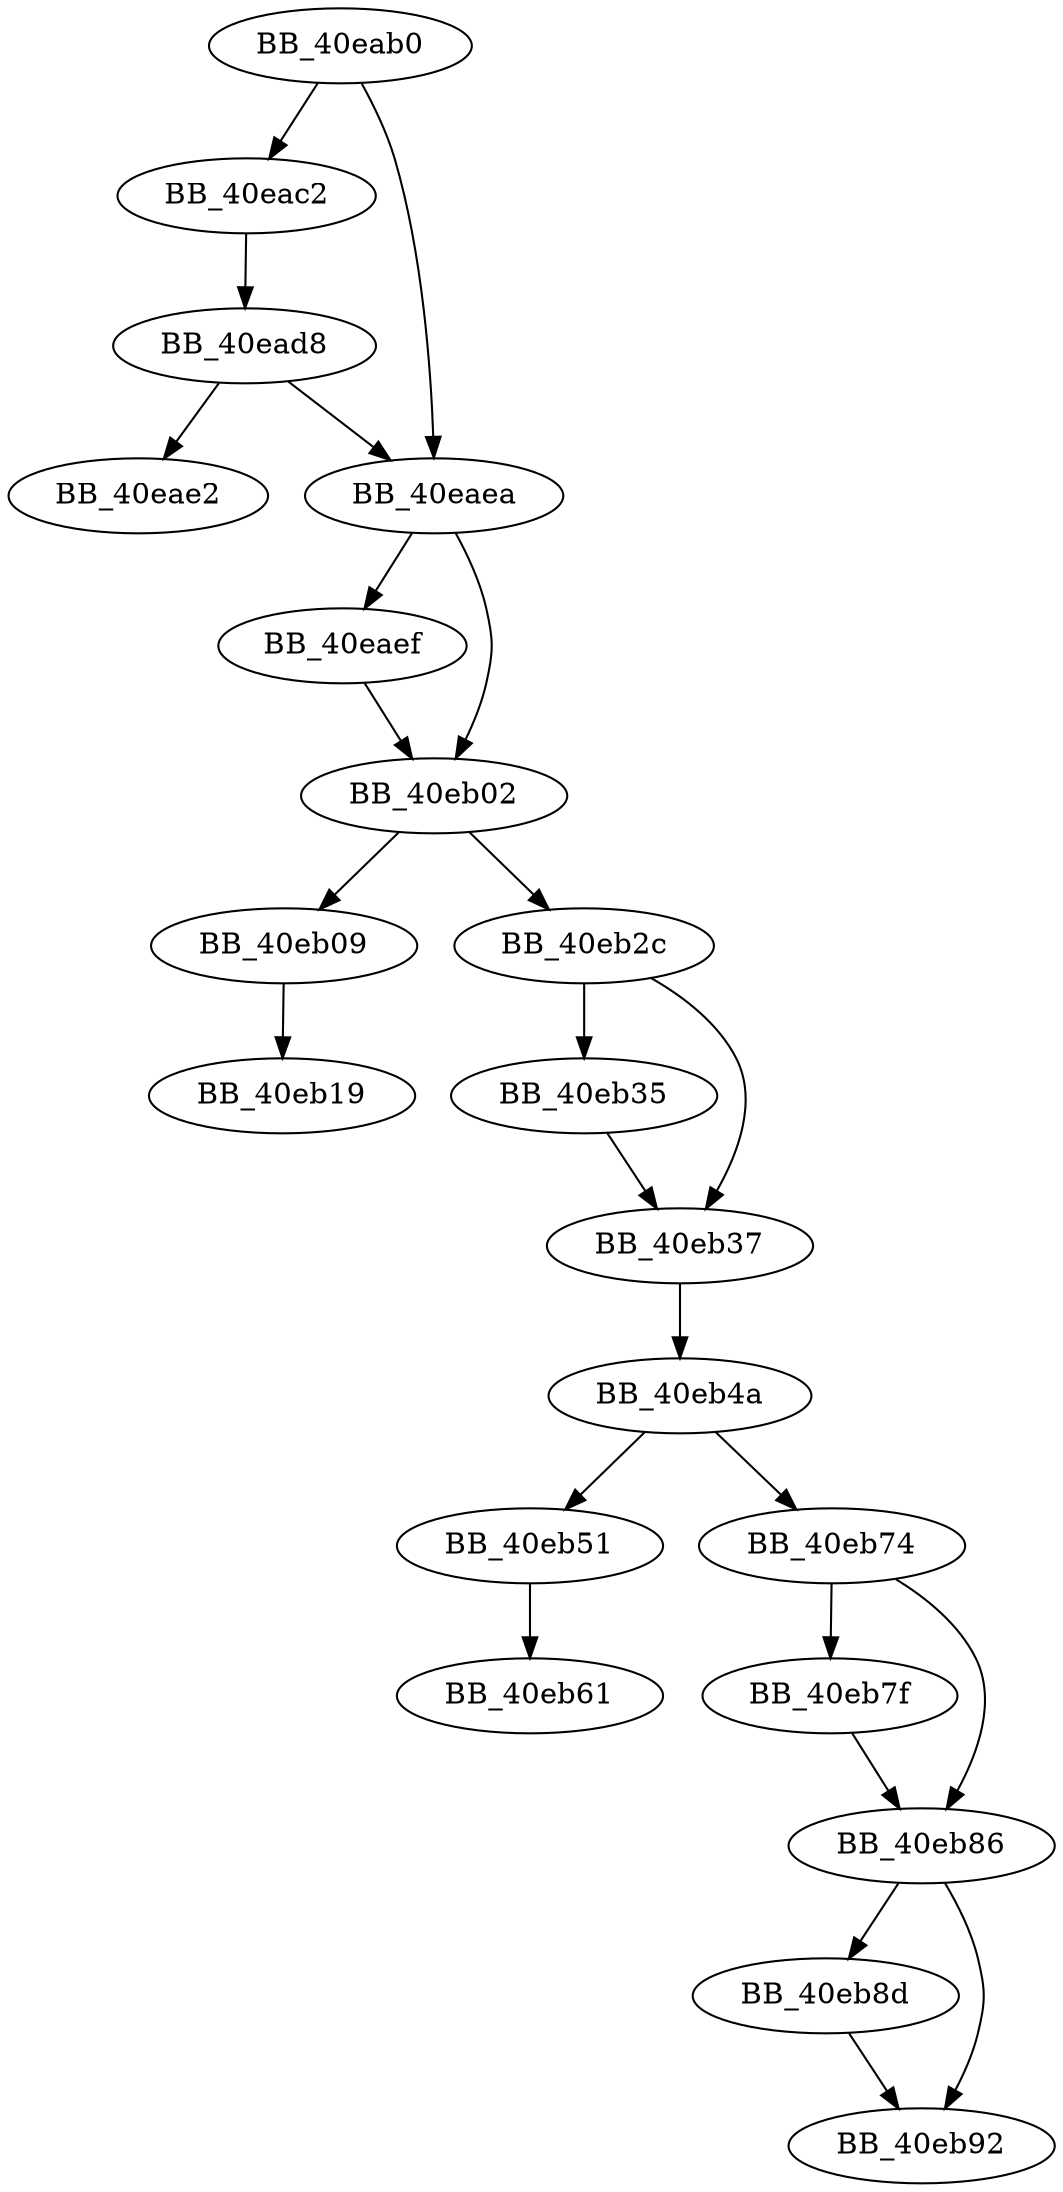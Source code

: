 DiGraph sub_40EAB0{
BB_40eab0->BB_40eac2
BB_40eab0->BB_40eaea
BB_40eac2->BB_40ead8
BB_40ead8->BB_40eae2
BB_40ead8->BB_40eaea
BB_40eaea->BB_40eaef
BB_40eaea->BB_40eb02
BB_40eaef->BB_40eb02
BB_40eb02->BB_40eb09
BB_40eb02->BB_40eb2c
BB_40eb09->BB_40eb19
BB_40eb2c->BB_40eb35
BB_40eb2c->BB_40eb37
BB_40eb35->BB_40eb37
BB_40eb37->BB_40eb4a
BB_40eb4a->BB_40eb51
BB_40eb4a->BB_40eb74
BB_40eb51->BB_40eb61
BB_40eb74->BB_40eb7f
BB_40eb74->BB_40eb86
BB_40eb7f->BB_40eb86
BB_40eb86->BB_40eb8d
BB_40eb86->BB_40eb92
BB_40eb8d->BB_40eb92
}
